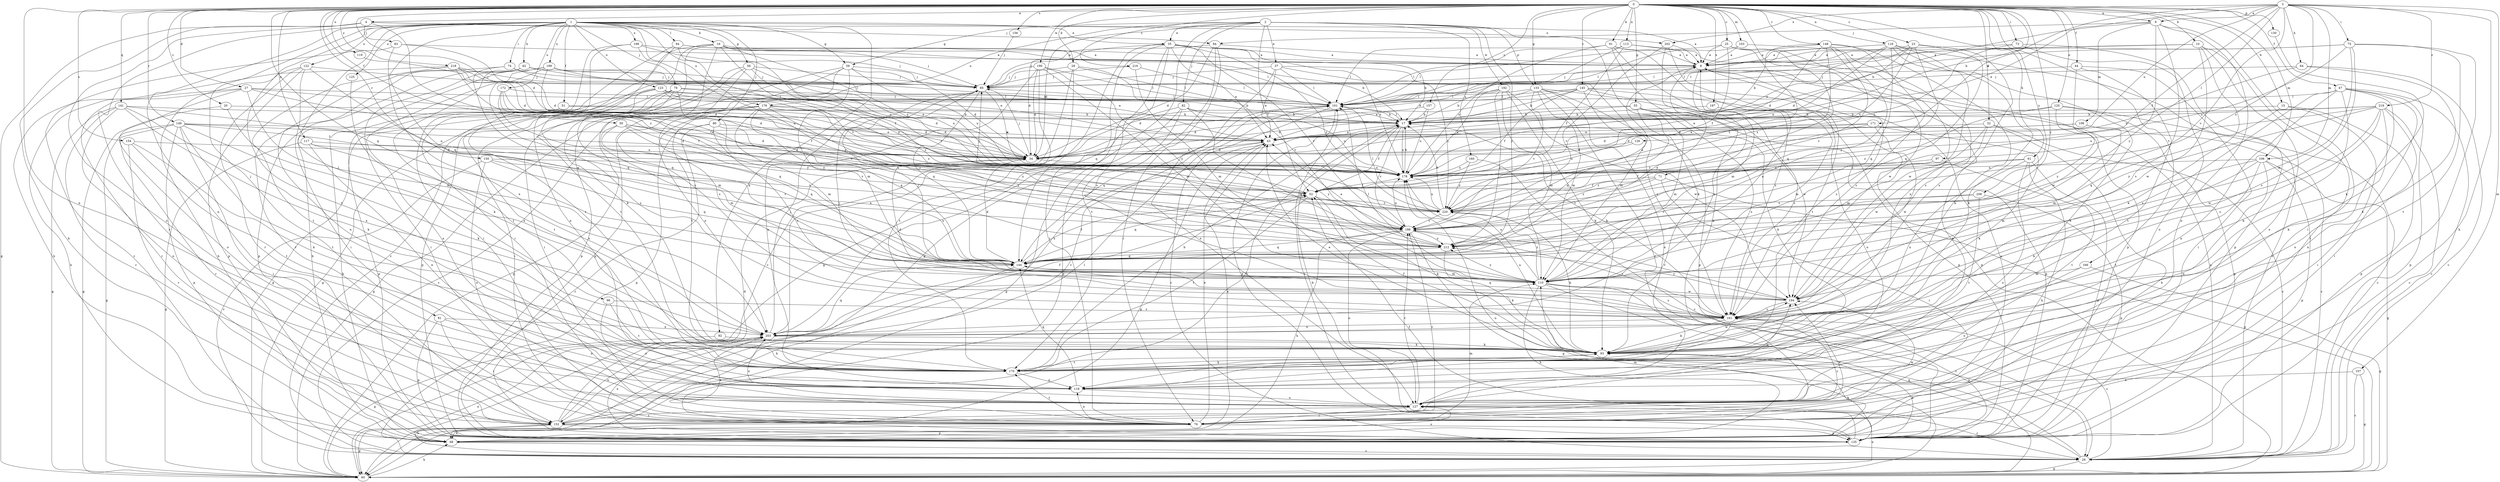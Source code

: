 strict digraph  {
0;
1;
2;
3;
4;
6;
8;
10;
15;
16;
17;
20;
23;
25;
26;
27;
28;
32;
34;
35;
37;
43;
44;
47;
50;
51;
52;
55;
56;
59;
60;
61;
62;
64;
68;
71;
73;
74;
75;
76;
78;
80;
81;
82;
83;
84;
85;
91;
92;
93;
94;
96;
97;
101;
103;
106;
107;
108;
110;
113;
116;
117;
118;
119;
120;
122;
123;
125;
126;
127;
130;
133;
135;
141;
144;
145;
148;
149;
150;
152;
154;
156;
157;
160;
161;
166;
170;
171;
172;
176;
178;
186;
190;
192;
194;
197;
198;
199;
202;
203;
208;
212;
216;
218;
219;
220;
0 -> 4  [label=a];
0 -> 6  [label=a];
0 -> 10  [label=b];
0 -> 15  [label=b];
0 -> 20  [label=c];
0 -> 23  [label=c];
0 -> 25  [label=c];
0 -> 27  [label=d];
0 -> 28  [label=d];
0 -> 32  [label=d];
0 -> 34  [label=d];
0 -> 44  [label=f];
0 -> 47  [label=f];
0 -> 50  [label=f];
0 -> 55  [label=g];
0 -> 61  [label=h];
0 -> 71  [label=i];
0 -> 73  [label=i];
0 -> 91  [label=k];
0 -> 103  [label=m];
0 -> 106  [label=m];
0 -> 113  [label=n];
0 -> 116  [label=n];
0 -> 117  [label=n];
0 -> 118  [label=n];
0 -> 119  [label=o];
0 -> 120  [label=o];
0 -> 130  [label=p];
0 -> 133  [label=p];
0 -> 141  [label=q];
0 -> 144  [label=q];
0 -> 145  [label=r];
0 -> 148  [label=r];
0 -> 149  [label=r];
0 -> 150  [label=r];
0 -> 154  [label=s];
0 -> 156  [label=s];
0 -> 157  [label=s];
0 -> 166  [label=t];
0 -> 171  [label=u];
0 -> 190  [label=w];
0 -> 197  [label=x];
0 -> 208  [label=y];
0 -> 212  [label=y];
0 -> 216  [label=z];
0 -> 218  [label=z];
1 -> 16  [label=b];
1 -> 35  [label=e];
1 -> 51  [label=f];
1 -> 56  [label=g];
1 -> 59  [label=g];
1 -> 62  [label=h];
1 -> 74  [label=i];
1 -> 78  [label=j];
1 -> 80  [label=j];
1 -> 81  [label=j];
1 -> 92  [label=k];
1 -> 94  [label=l];
1 -> 96  [label=l];
1 -> 118  [label=n];
1 -> 122  [label=o];
1 -> 123  [label=o];
1 -> 125  [label=o];
1 -> 144  [label=q];
1 -> 152  [label=r];
1 -> 170  [label=t];
1 -> 172  [label=u];
1 -> 176  [label=u];
1 -> 186  [label=v];
1 -> 198  [label=x];
1 -> 199  [label=x];
1 -> 202  [label=x];
2 -> 34  [label=d];
2 -> 35  [label=e];
2 -> 37  [label=e];
2 -> 52  [label=f];
2 -> 59  [label=g];
2 -> 60  [label=g];
2 -> 82  [label=j];
2 -> 93  [label=k];
2 -> 133  [label=p];
2 -> 160  [label=s];
2 -> 176  [label=u];
2 -> 192  [label=w];
2 -> 212  [label=y];
3 -> 6  [label=a];
3 -> 17  [label=b];
3 -> 43  [label=e];
3 -> 52  [label=f];
3 -> 64  [label=h];
3 -> 68  [label=h];
3 -> 75  [label=i];
3 -> 97  [label=l];
3 -> 106  [label=m];
3 -> 107  [label=m];
3 -> 126  [label=o];
3 -> 186  [label=v];
3 -> 202  [label=x];
3 -> 219  [label=z];
3 -> 220  [label=z];
4 -> 8  [label=a];
4 -> 60  [label=g];
4 -> 68  [label=h];
4 -> 83  [label=j];
4 -> 84  [label=j];
4 -> 127  [label=o];
4 -> 220  [label=z];
6 -> 17  [label=b];
6 -> 76  [label=i];
6 -> 84  [label=j];
6 -> 108  [label=m];
6 -> 127  [label=o];
6 -> 161  [label=s];
6 -> 212  [label=y];
8 -> 85  [label=j];
8 -> 110  [label=m];
8 -> 161  [label=s];
10 -> 8  [label=a];
10 -> 76  [label=i];
10 -> 85  [label=j];
10 -> 93  [label=k];
10 -> 127  [label=o];
10 -> 194  [label=w];
15 -> 17  [label=b];
15 -> 76  [label=i];
15 -> 135  [label=p];
15 -> 144  [label=q];
16 -> 8  [label=a];
16 -> 26  [label=c];
16 -> 52  [label=f];
16 -> 85  [label=j];
16 -> 93  [label=k];
16 -> 101  [label=l];
16 -> 118  [label=n];
16 -> 161  [label=s];
16 -> 178  [label=u];
17 -> 43  [label=e];
17 -> 52  [label=f];
17 -> 101  [label=l];
17 -> 178  [label=u];
17 -> 186  [label=v];
20 -> 17  [label=b];
20 -> 60  [label=g];
20 -> 203  [label=x];
23 -> 8  [label=a];
23 -> 34  [label=d];
23 -> 101  [label=l];
23 -> 144  [label=q];
23 -> 161  [label=s];
23 -> 178  [label=u];
23 -> 212  [label=y];
25 -> 8  [label=a];
25 -> 52  [label=f];
25 -> 101  [label=l];
25 -> 194  [label=w];
25 -> 203  [label=x];
25 -> 220  [label=z];
26 -> 8  [label=a];
26 -> 52  [label=f];
26 -> 60  [label=g];
26 -> 161  [label=s];
26 -> 178  [label=u];
27 -> 34  [label=d];
27 -> 52  [label=f];
27 -> 68  [label=h];
27 -> 101  [label=l];
27 -> 110  [label=m];
27 -> 127  [label=o];
27 -> 152  [label=r];
28 -> 26  [label=c];
28 -> 85  [label=j];
28 -> 101  [label=l];
28 -> 186  [label=v];
28 -> 203  [label=x];
32 -> 26  [label=c];
32 -> 43  [label=e];
32 -> 68  [label=h];
32 -> 110  [label=m];
32 -> 194  [label=w];
34 -> 43  [label=e];
34 -> 85  [label=j];
34 -> 178  [label=u];
35 -> 8  [label=a];
35 -> 17  [label=b];
35 -> 34  [label=d];
35 -> 43  [label=e];
35 -> 60  [label=g];
35 -> 76  [label=i];
35 -> 144  [label=q];
35 -> 161  [label=s];
35 -> 178  [label=u];
35 -> 186  [label=v];
35 -> 220  [label=z];
37 -> 43  [label=e];
37 -> 85  [label=j];
37 -> 101  [label=l];
37 -> 127  [label=o];
37 -> 161  [label=s];
37 -> 220  [label=z];
43 -> 34  [label=d];
43 -> 60  [label=g];
43 -> 203  [label=x];
43 -> 212  [label=y];
44 -> 76  [label=i];
44 -> 85  [label=j];
44 -> 170  [label=t];
44 -> 194  [label=w];
47 -> 26  [label=c];
47 -> 76  [label=i];
47 -> 93  [label=k];
47 -> 101  [label=l];
47 -> 118  [label=n];
47 -> 127  [label=o];
47 -> 135  [label=p];
47 -> 161  [label=s];
50 -> 34  [label=d];
50 -> 43  [label=e];
50 -> 110  [label=m];
50 -> 144  [label=q];
50 -> 186  [label=v];
50 -> 220  [label=z];
51 -> 17  [label=b];
51 -> 34  [label=d];
51 -> 68  [label=h];
51 -> 135  [label=p];
52 -> 85  [label=j];
52 -> 93  [label=k];
52 -> 144  [label=q];
52 -> 170  [label=t];
52 -> 220  [label=z];
55 -> 17  [label=b];
55 -> 34  [label=d];
55 -> 93  [label=k];
55 -> 110  [label=m];
55 -> 135  [label=p];
55 -> 144  [label=q];
55 -> 161  [label=s];
56 -> 76  [label=i];
56 -> 85  [label=j];
56 -> 135  [label=p];
56 -> 161  [label=s];
56 -> 178  [label=u];
56 -> 220  [label=z];
59 -> 34  [label=d];
59 -> 60  [label=g];
59 -> 85  [label=j];
59 -> 110  [label=m];
59 -> 135  [label=p];
59 -> 170  [label=t];
59 -> 178  [label=u];
60 -> 68  [label=h];
60 -> 127  [label=o];
60 -> 203  [label=x];
61 -> 68  [label=h];
61 -> 127  [label=o];
61 -> 135  [label=p];
61 -> 178  [label=u];
61 -> 203  [label=x];
61 -> 220  [label=z];
62 -> 76  [label=i];
62 -> 85  [label=j];
62 -> 101  [label=l];
62 -> 135  [label=p];
62 -> 152  [label=r];
62 -> 170  [label=t];
64 -> 26  [label=c];
64 -> 85  [label=j];
64 -> 93  [label=k];
64 -> 178  [label=u];
68 -> 8  [label=a];
68 -> 26  [label=c];
68 -> 43  [label=e];
68 -> 93  [label=k];
68 -> 127  [label=o];
71 -> 52  [label=f];
71 -> 60  [label=g];
71 -> 76  [label=i];
71 -> 186  [label=v];
71 -> 220  [label=z];
73 -> 8  [label=a];
73 -> 127  [label=o];
73 -> 135  [label=p];
73 -> 178  [label=u];
74 -> 43  [label=e];
74 -> 85  [label=j];
74 -> 118  [label=n];
74 -> 144  [label=q];
75 -> 8  [label=a];
75 -> 76  [label=i];
75 -> 101  [label=l];
75 -> 110  [label=m];
75 -> 161  [label=s];
75 -> 170  [label=t];
75 -> 178  [label=u];
76 -> 43  [label=e];
76 -> 68  [label=h];
76 -> 110  [label=m];
76 -> 118  [label=n];
76 -> 135  [label=p];
76 -> 170  [label=t];
76 -> 186  [label=v];
76 -> 194  [label=w];
76 -> 203  [label=x];
78 -> 17  [label=b];
78 -> 60  [label=g];
78 -> 76  [label=i];
78 -> 101  [label=l];
78 -> 135  [label=p];
78 -> 161  [label=s];
78 -> 212  [label=y];
80 -> 26  [label=c];
80 -> 43  [label=e];
80 -> 135  [label=p];
80 -> 161  [label=s];
80 -> 212  [label=y];
81 -> 76  [label=i];
81 -> 118  [label=n];
81 -> 135  [label=p];
81 -> 203  [label=x];
82 -> 17  [label=b];
82 -> 60  [label=g];
82 -> 110  [label=m];
82 -> 135  [label=p];
82 -> 178  [label=u];
82 -> 203  [label=x];
83 -> 8  [label=a];
83 -> 26  [label=c];
83 -> 34  [label=d];
83 -> 203  [label=x];
84 -> 8  [label=a];
84 -> 34  [label=d];
84 -> 76  [label=i];
84 -> 85  [label=j];
84 -> 170  [label=t];
85 -> 101  [label=l];
85 -> 144  [label=q];
85 -> 178  [label=u];
91 -> 8  [label=a];
91 -> 60  [label=g];
91 -> 101  [label=l];
91 -> 118  [label=n];
91 -> 161  [label=s];
91 -> 178  [label=u];
92 -> 60  [label=g];
92 -> 93  [label=k];
93 -> 43  [label=e];
93 -> 52  [label=f];
93 -> 170  [label=t];
93 -> 178  [label=u];
93 -> 194  [label=w];
94 -> 8  [label=a];
94 -> 17  [label=b];
94 -> 76  [label=i];
94 -> 170  [label=t];
94 -> 178  [label=u];
96 -> 127  [label=o];
96 -> 161  [label=s];
96 -> 170  [label=t];
97 -> 52  [label=f];
97 -> 170  [label=t];
97 -> 178  [label=u];
101 -> 17  [label=b];
101 -> 26  [label=c];
101 -> 135  [label=p];
101 -> 144  [label=q];
101 -> 152  [label=r];
103 -> 8  [label=a];
103 -> 101  [label=l];
103 -> 161  [label=s];
106 -> 60  [label=g];
106 -> 93  [label=k];
106 -> 110  [label=m];
106 -> 118  [label=n];
106 -> 135  [label=p];
106 -> 170  [label=t];
106 -> 178  [label=u];
107 -> 26  [label=c];
107 -> 60  [label=g];
107 -> 118  [label=n];
108 -> 26  [label=c];
108 -> 34  [label=d];
108 -> 43  [label=e];
108 -> 110  [label=m];
110 -> 8  [label=a];
110 -> 26  [label=c];
110 -> 60  [label=g];
110 -> 68  [label=h];
110 -> 85  [label=j];
110 -> 101  [label=l];
110 -> 161  [label=s];
110 -> 178  [label=u];
110 -> 194  [label=w];
110 -> 212  [label=y];
110 -> 220  [label=z];
113 -> 8  [label=a];
113 -> 34  [label=d];
113 -> 52  [label=f];
113 -> 101  [label=l];
113 -> 135  [label=p];
116 -> 8  [label=a];
116 -> 26  [label=c];
116 -> 43  [label=e];
116 -> 93  [label=k];
116 -> 101  [label=l];
116 -> 118  [label=n];
116 -> 144  [label=q];
116 -> 178  [label=u];
116 -> 194  [label=w];
117 -> 34  [label=d];
117 -> 60  [label=g];
117 -> 118  [label=n];
117 -> 186  [label=v];
117 -> 203  [label=x];
118 -> 127  [label=o];
118 -> 144  [label=q];
118 -> 194  [label=w];
119 -> 34  [label=d];
120 -> 17  [label=b];
120 -> 26  [label=c];
120 -> 135  [label=p];
120 -> 212  [label=y];
120 -> 220  [label=z];
122 -> 68  [label=h];
122 -> 76  [label=i];
122 -> 85  [label=j];
122 -> 135  [label=p];
122 -> 144  [label=q];
122 -> 152  [label=r];
123 -> 34  [label=d];
123 -> 43  [label=e];
123 -> 60  [label=g];
123 -> 101  [label=l];
123 -> 110  [label=m];
123 -> 170  [label=t];
123 -> 178  [label=u];
123 -> 220  [label=z];
125 -> 93  [label=k];
126 -> 34  [label=d];
126 -> 178  [label=u];
127 -> 8  [label=a];
127 -> 26  [label=c];
127 -> 76  [label=i];
127 -> 152  [label=r];
127 -> 186  [label=v];
127 -> 203  [label=x];
130 -> 93  [label=k];
133 -> 43  [label=e];
133 -> 101  [label=l];
133 -> 110  [label=m];
133 -> 127  [label=o];
133 -> 135  [label=p];
133 -> 152  [label=r];
133 -> 186  [label=v];
133 -> 194  [label=w];
135 -> 17  [label=b];
135 -> 93  [label=k];
135 -> 101  [label=l];
135 -> 110  [label=m];
135 -> 203  [label=x];
141 -> 17  [label=b];
141 -> 60  [label=g];
141 -> 93  [label=k];
141 -> 127  [label=o];
141 -> 152  [label=r];
141 -> 178  [label=u];
141 -> 203  [label=x];
144 -> 8  [label=a];
144 -> 34  [label=d];
144 -> 52  [label=f];
144 -> 68  [label=h];
144 -> 110  [label=m];
145 -> 17  [label=b];
145 -> 34  [label=d];
145 -> 52  [label=f];
145 -> 101  [label=l];
145 -> 110  [label=m];
145 -> 127  [label=o];
145 -> 135  [label=p];
145 -> 161  [label=s];
148 -> 8  [label=a];
148 -> 17  [label=b];
148 -> 34  [label=d];
148 -> 93  [label=k];
148 -> 144  [label=q];
148 -> 161  [label=s];
148 -> 186  [label=v];
148 -> 220  [label=z];
149 -> 34  [label=d];
149 -> 43  [label=e];
149 -> 60  [label=g];
149 -> 76  [label=i];
149 -> 93  [label=k];
149 -> 135  [label=p];
149 -> 152  [label=r];
149 -> 170  [label=t];
149 -> 178  [label=u];
150 -> 26  [label=c];
150 -> 127  [label=o];
150 -> 144  [label=q];
150 -> 178  [label=u];
150 -> 186  [label=v];
152 -> 17  [label=b];
152 -> 34  [label=d];
152 -> 60  [label=g];
152 -> 68  [label=h];
152 -> 101  [label=l];
152 -> 135  [label=p];
152 -> 161  [label=s];
152 -> 194  [label=w];
152 -> 203  [label=x];
154 -> 34  [label=d];
154 -> 93  [label=k];
154 -> 152  [label=r];
154 -> 170  [label=t];
156 -> 85  [label=j];
157 -> 17  [label=b];
157 -> 34  [label=d];
157 -> 178  [label=u];
160 -> 26  [label=c];
160 -> 178  [label=u];
160 -> 220  [label=z];
161 -> 17  [label=b];
161 -> 85  [label=j];
161 -> 93  [label=k];
161 -> 135  [label=p];
161 -> 203  [label=x];
166 -> 60  [label=g];
166 -> 110  [label=m];
166 -> 127  [label=o];
170 -> 17  [label=b];
170 -> 93  [label=k];
170 -> 118  [label=n];
171 -> 34  [label=d];
171 -> 43  [label=e];
171 -> 93  [label=k];
171 -> 194  [label=w];
171 -> 220  [label=z];
172 -> 52  [label=f];
172 -> 101  [label=l];
172 -> 144  [label=q];
172 -> 186  [label=v];
172 -> 212  [label=y];
176 -> 17  [label=b];
176 -> 26  [label=c];
176 -> 34  [label=d];
176 -> 60  [label=g];
176 -> 110  [label=m];
176 -> 144  [label=q];
176 -> 203  [label=x];
176 -> 212  [label=y];
176 -> 220  [label=z];
178 -> 17  [label=b];
178 -> 52  [label=f];
186 -> 8  [label=a];
186 -> 60  [label=g];
186 -> 68  [label=h];
186 -> 127  [label=o];
186 -> 144  [label=q];
186 -> 161  [label=s];
186 -> 178  [label=u];
186 -> 212  [label=y];
190 -> 34  [label=d];
190 -> 85  [label=j];
190 -> 101  [label=l];
190 -> 110  [label=m];
190 -> 118  [label=n];
190 -> 170  [label=t];
190 -> 212  [label=y];
192 -> 17  [label=b];
192 -> 93  [label=k];
192 -> 101  [label=l];
192 -> 110  [label=m];
192 -> 178  [label=u];
192 -> 194  [label=w];
192 -> 212  [label=y];
194 -> 34  [label=d];
194 -> 144  [label=q];
194 -> 161  [label=s];
194 -> 186  [label=v];
194 -> 212  [label=y];
197 -> 17  [label=b];
197 -> 110  [label=m];
198 -> 8  [label=a];
198 -> 76  [label=i];
198 -> 85  [label=j];
198 -> 170  [label=t];
198 -> 212  [label=y];
199 -> 17  [label=b];
199 -> 68  [label=h];
199 -> 85  [label=j];
199 -> 101  [label=l];
199 -> 127  [label=o];
199 -> 144  [label=q];
199 -> 178  [label=u];
202 -> 8  [label=a];
202 -> 170  [label=t];
202 -> 186  [label=v];
202 -> 203  [label=x];
203 -> 52  [label=f];
203 -> 85  [label=j];
203 -> 93  [label=k];
203 -> 144  [label=q];
208 -> 135  [label=p];
208 -> 170  [label=t];
208 -> 186  [label=v];
208 -> 220  [label=z];
212 -> 43  [label=e];
212 -> 93  [label=k];
212 -> 144  [label=q];
216 -> 85  [label=j];
216 -> 101  [label=l];
216 -> 110  [label=m];
218 -> 34  [label=d];
218 -> 43  [label=e];
218 -> 52  [label=f];
218 -> 68  [label=h];
218 -> 85  [label=j];
218 -> 170  [label=t];
219 -> 17  [label=b];
219 -> 26  [label=c];
219 -> 43  [label=e];
219 -> 93  [label=k];
219 -> 118  [label=n];
219 -> 161  [label=s];
219 -> 178  [label=u];
219 -> 194  [label=w];
219 -> 212  [label=y];
220 -> 17  [label=b];
220 -> 93  [label=k];
220 -> 101  [label=l];
220 -> 178  [label=u];
220 -> 186  [label=v];
}
